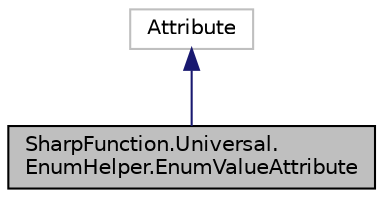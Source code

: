 digraph "SharpFunction.Universal.EnumHelper.EnumValueAttribute"
{
 // LATEX_PDF_SIZE
  edge [fontname="Helvetica",fontsize="10",labelfontname="Helvetica",labelfontsize="10"];
  node [fontname="Helvetica",fontsize="10",shape=record];
  Node1 [label="SharpFunction.Universal.\lEnumHelper.EnumValueAttribute",height=0.2,width=0.4,color="black", fillcolor="grey75", style="filled", fontcolor="black",tooltip="Represents attribute applicable to enums to store string value in them"];
  Node2 -> Node1 [dir="back",color="midnightblue",fontsize="10",style="solid",fontname="Helvetica"];
  Node2 [label="Attribute",height=0.2,width=0.4,color="grey75", fillcolor="white", style="filled",tooltip=" "];
}

